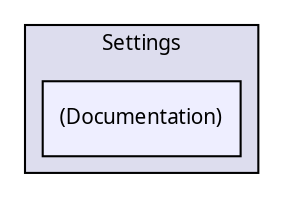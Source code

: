 digraph "Solution/Solution/Alicorn/Build/Settings/(Documentation)" {
  compound=true
  node [ fontsize="10", fontname="Verdana"];
  edge [ labelfontsize="10", labelfontname="Verdana"];
  subgraph clusterdir_2b7186baaa691dc998717a5a2e6d3b2c {
    graph [ bgcolor="#ddddee", pencolor="black", label="Settings" fontname="Verdana", fontsize="10", URL="dir_2b7186baaa691dc998717a5a2e6d3b2c.html"]
  dir_ac633ce32c81c40d861a6cf2c49b1e7d [shape=box, label="(Documentation)", style="filled", fillcolor="#eeeeff", pencolor="black", URL="dir_ac633ce32c81c40d861a6cf2c49b1e7d.html"];
  }
}
